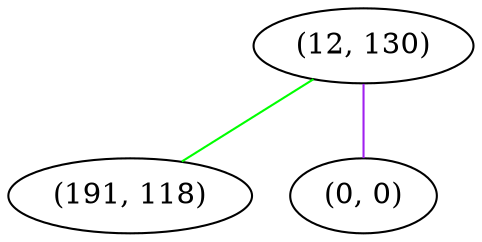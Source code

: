 graph "" {
"(12, 130)";
"(191, 118)";
"(0, 0)";
"(12, 130)" -- "(191, 118)"  [color=green, key=0, weight=2];
"(12, 130)" -- "(0, 0)"  [color=purple, key=0, weight=4];
}
